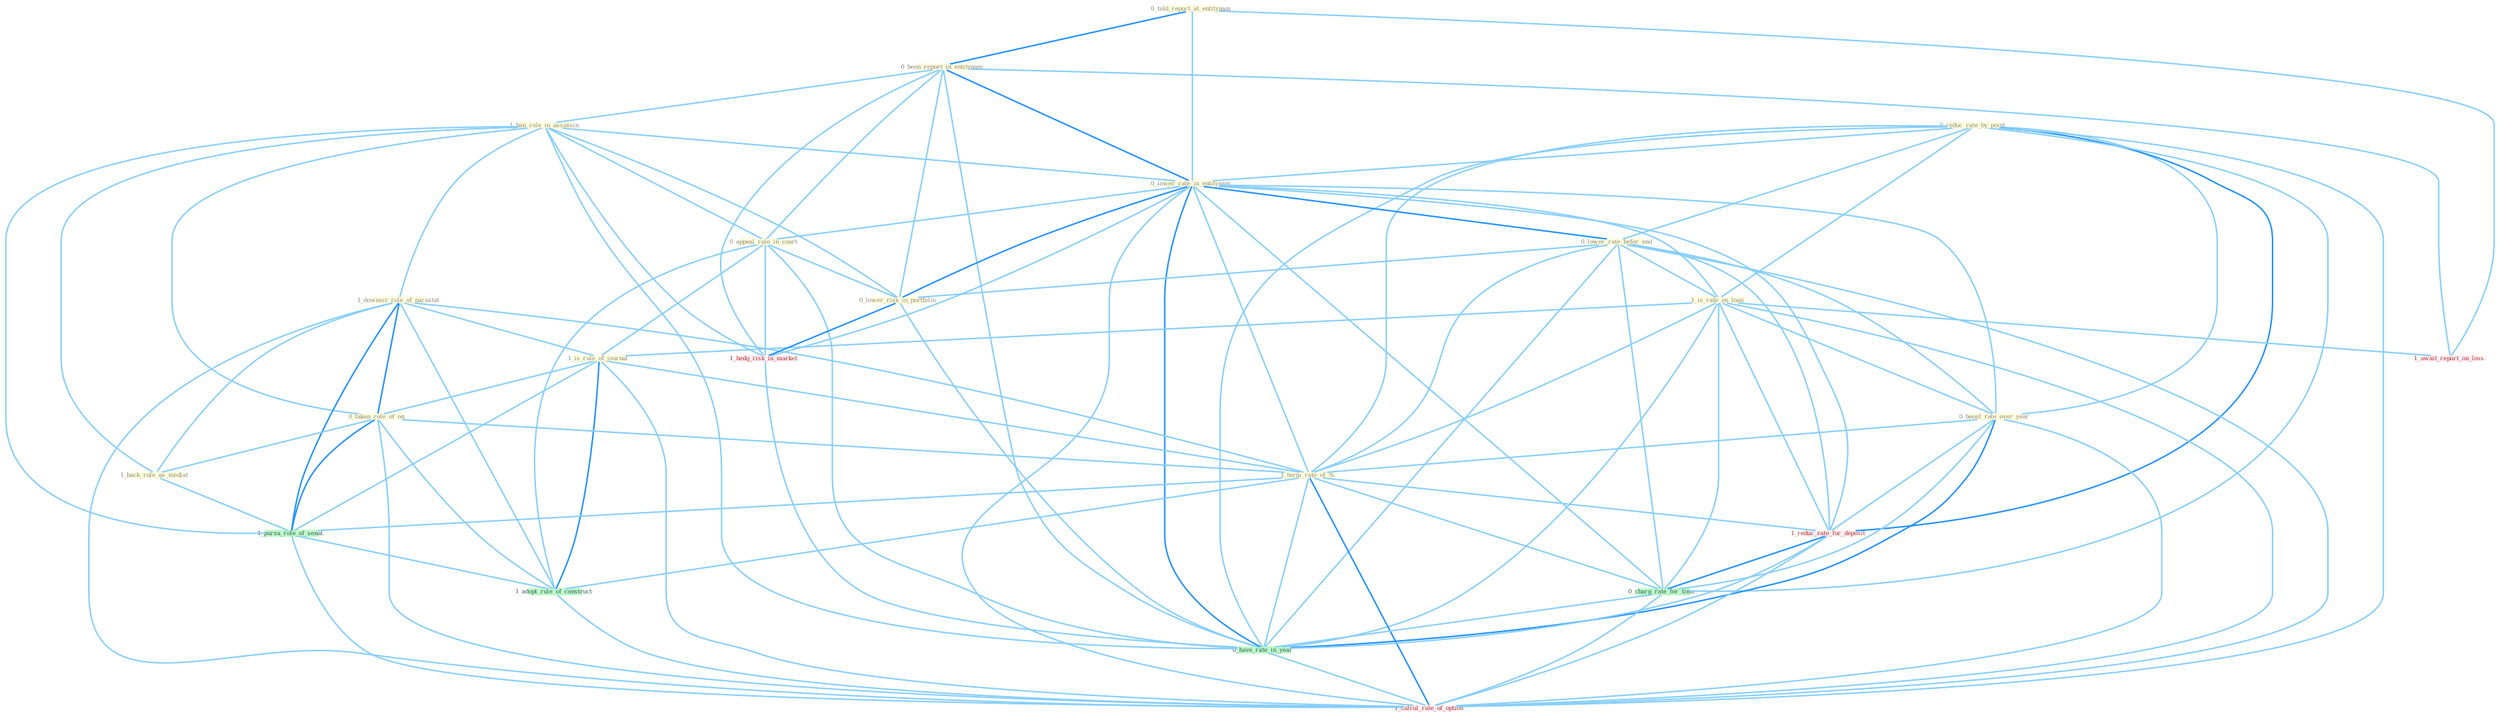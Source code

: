 Graph G{ 
    node
    [shape=polygon,style=filled,width=.5,height=.06,color="#BDFCC9",fixedsize=true,fontsize=4,
    fontcolor="#2f4f4f"];
    {node
    [color="#ffffe0", fontcolor="#8b7d6b"] "0_told_report_at_entitynam " "0_reduc_rate_by_point " "0_been_report_in_entitynam " "1_ban_role_in_assassin " "0_lower_rate_in_entitynam " "1_downsiz_role_of_parastat " "0_lower_rate_befor_end " "0_appeal_rule_in_court " "1_is_rate_on_loan " "1_is_rule_of_journal " "0_lower_risk_in_portfolio " "0_boost_rate_over_year " "0_taken_role_of_on " "1_term_rate_of_% " "1_back_role_as_mediat "}
{node [color="#fff0f5", fontcolor="#b22222"] "1_await_report_on_loss " "1_reduc_rate_for_deposit " "1_hedg_risk_in_market " "1_calcul_rate_of_option "}
edge [color="#B0E2FF"];

	"0_told_report_at_entitynam " -- "0_been_report_in_entitynam " [w="2", color="#1e90ff" , len=0.8];
	"0_told_report_at_entitynam " -- "0_lower_rate_in_entitynam " [w="1", color="#87cefa" ];
	"0_told_report_at_entitynam " -- "1_await_report_on_loss " [w="1", color="#87cefa" ];
	"0_reduc_rate_by_point " -- "0_lower_rate_in_entitynam " [w="1", color="#87cefa" ];
	"0_reduc_rate_by_point " -- "0_lower_rate_befor_end " [w="1", color="#87cefa" ];
	"0_reduc_rate_by_point " -- "1_is_rate_on_loan " [w="1", color="#87cefa" ];
	"0_reduc_rate_by_point " -- "0_boost_rate_over_year " [w="1", color="#87cefa" ];
	"0_reduc_rate_by_point " -- "1_term_rate_of_% " [w="1", color="#87cefa" ];
	"0_reduc_rate_by_point " -- "1_reduc_rate_for_deposit " [w="2", color="#1e90ff" , len=0.8];
	"0_reduc_rate_by_point " -- "0_charg_rate_for_time " [w="1", color="#87cefa" ];
	"0_reduc_rate_by_point " -- "0_have_rate_in_year " [w="1", color="#87cefa" ];
	"0_reduc_rate_by_point " -- "1_calcul_rate_of_option " [w="1", color="#87cefa" ];
	"0_been_report_in_entitynam " -- "1_ban_role_in_assassin " [w="1", color="#87cefa" ];
	"0_been_report_in_entitynam " -- "0_lower_rate_in_entitynam " [w="2", color="#1e90ff" , len=0.8];
	"0_been_report_in_entitynam " -- "0_appeal_rule_in_court " [w="1", color="#87cefa" ];
	"0_been_report_in_entitynam " -- "0_lower_risk_in_portfolio " [w="1", color="#87cefa" ];
	"0_been_report_in_entitynam " -- "1_await_report_on_loss " [w="1", color="#87cefa" ];
	"0_been_report_in_entitynam " -- "1_hedg_risk_in_market " [w="1", color="#87cefa" ];
	"0_been_report_in_entitynam " -- "0_have_rate_in_year " [w="1", color="#87cefa" ];
	"1_ban_role_in_assassin " -- "0_lower_rate_in_entitynam " [w="1", color="#87cefa" ];
	"1_ban_role_in_assassin " -- "1_downsiz_role_of_parastat " [w="1", color="#87cefa" ];
	"1_ban_role_in_assassin " -- "0_appeal_rule_in_court " [w="1", color="#87cefa" ];
	"1_ban_role_in_assassin " -- "0_lower_risk_in_portfolio " [w="1", color="#87cefa" ];
	"1_ban_role_in_assassin " -- "0_taken_role_of_on " [w="1", color="#87cefa" ];
	"1_ban_role_in_assassin " -- "1_back_role_as_mediat " [w="1", color="#87cefa" ];
	"1_ban_role_in_assassin " -- "1_pursu_role_of_senat " [w="1", color="#87cefa" ];
	"1_ban_role_in_assassin " -- "1_hedg_risk_in_market " [w="1", color="#87cefa" ];
	"1_ban_role_in_assassin " -- "0_have_rate_in_year " [w="1", color="#87cefa" ];
	"0_lower_rate_in_entitynam " -- "0_lower_rate_befor_end " [w="2", color="#1e90ff" , len=0.8];
	"0_lower_rate_in_entitynam " -- "0_appeal_rule_in_court " [w="1", color="#87cefa" ];
	"0_lower_rate_in_entitynam " -- "1_is_rate_on_loan " [w="1", color="#87cefa" ];
	"0_lower_rate_in_entitynam " -- "0_lower_risk_in_portfolio " [w="2", color="#1e90ff" , len=0.8];
	"0_lower_rate_in_entitynam " -- "0_boost_rate_over_year " [w="1", color="#87cefa" ];
	"0_lower_rate_in_entitynam " -- "1_term_rate_of_% " [w="1", color="#87cefa" ];
	"0_lower_rate_in_entitynam " -- "1_reduc_rate_for_deposit " [w="1", color="#87cefa" ];
	"0_lower_rate_in_entitynam " -- "0_charg_rate_for_time " [w="1", color="#87cefa" ];
	"0_lower_rate_in_entitynam " -- "1_hedg_risk_in_market " [w="1", color="#87cefa" ];
	"0_lower_rate_in_entitynam " -- "0_have_rate_in_year " [w="2", color="#1e90ff" , len=0.8];
	"0_lower_rate_in_entitynam " -- "1_calcul_rate_of_option " [w="1", color="#87cefa" ];
	"1_downsiz_role_of_parastat " -- "1_is_rule_of_journal " [w="1", color="#87cefa" ];
	"1_downsiz_role_of_parastat " -- "0_taken_role_of_on " [w="2", color="#1e90ff" , len=0.8];
	"1_downsiz_role_of_parastat " -- "1_term_rate_of_% " [w="1", color="#87cefa" ];
	"1_downsiz_role_of_parastat " -- "1_back_role_as_mediat " [w="1", color="#87cefa" ];
	"1_downsiz_role_of_parastat " -- "1_pursu_role_of_senat " [w="2", color="#1e90ff" , len=0.8];
	"1_downsiz_role_of_parastat " -- "1_adopt_rule_of_construct " [w="1", color="#87cefa" ];
	"1_downsiz_role_of_parastat " -- "1_calcul_rate_of_option " [w="1", color="#87cefa" ];
	"0_lower_rate_befor_end " -- "1_is_rate_on_loan " [w="1", color="#87cefa" ];
	"0_lower_rate_befor_end " -- "0_lower_risk_in_portfolio " [w="1", color="#87cefa" ];
	"0_lower_rate_befor_end " -- "0_boost_rate_over_year " [w="1", color="#87cefa" ];
	"0_lower_rate_befor_end " -- "1_term_rate_of_% " [w="1", color="#87cefa" ];
	"0_lower_rate_befor_end " -- "1_reduc_rate_for_deposit " [w="1", color="#87cefa" ];
	"0_lower_rate_befor_end " -- "0_charg_rate_for_time " [w="1", color="#87cefa" ];
	"0_lower_rate_befor_end " -- "0_have_rate_in_year " [w="1", color="#87cefa" ];
	"0_lower_rate_befor_end " -- "1_calcul_rate_of_option " [w="1", color="#87cefa" ];
	"0_appeal_rule_in_court " -- "1_is_rule_of_journal " [w="1", color="#87cefa" ];
	"0_appeal_rule_in_court " -- "0_lower_risk_in_portfolio " [w="1", color="#87cefa" ];
	"0_appeal_rule_in_court " -- "1_adopt_rule_of_construct " [w="1", color="#87cefa" ];
	"0_appeal_rule_in_court " -- "1_hedg_risk_in_market " [w="1", color="#87cefa" ];
	"0_appeal_rule_in_court " -- "0_have_rate_in_year " [w="1", color="#87cefa" ];
	"1_is_rate_on_loan " -- "1_is_rule_of_journal " [w="1", color="#87cefa" ];
	"1_is_rate_on_loan " -- "0_boost_rate_over_year " [w="1", color="#87cefa" ];
	"1_is_rate_on_loan " -- "1_term_rate_of_% " [w="1", color="#87cefa" ];
	"1_is_rate_on_loan " -- "1_await_report_on_loss " [w="1", color="#87cefa" ];
	"1_is_rate_on_loan " -- "1_reduc_rate_for_deposit " [w="1", color="#87cefa" ];
	"1_is_rate_on_loan " -- "0_charg_rate_for_time " [w="1", color="#87cefa" ];
	"1_is_rate_on_loan " -- "0_have_rate_in_year " [w="1", color="#87cefa" ];
	"1_is_rate_on_loan " -- "1_calcul_rate_of_option " [w="1", color="#87cefa" ];
	"1_is_rule_of_journal " -- "0_taken_role_of_on " [w="1", color="#87cefa" ];
	"1_is_rule_of_journal " -- "1_term_rate_of_% " [w="1", color="#87cefa" ];
	"1_is_rule_of_journal " -- "1_pursu_role_of_senat " [w="1", color="#87cefa" ];
	"1_is_rule_of_journal " -- "1_adopt_rule_of_construct " [w="2", color="#1e90ff" , len=0.8];
	"1_is_rule_of_journal " -- "1_calcul_rate_of_option " [w="1", color="#87cefa" ];
	"0_lower_risk_in_portfolio " -- "1_hedg_risk_in_market " [w="2", color="#1e90ff" , len=0.8];
	"0_lower_risk_in_portfolio " -- "0_have_rate_in_year " [w="1", color="#87cefa" ];
	"0_boost_rate_over_year " -- "1_term_rate_of_% " [w="1", color="#87cefa" ];
	"0_boost_rate_over_year " -- "1_reduc_rate_for_deposit " [w="1", color="#87cefa" ];
	"0_boost_rate_over_year " -- "0_charg_rate_for_time " [w="1", color="#87cefa" ];
	"0_boost_rate_over_year " -- "0_have_rate_in_year " [w="2", color="#1e90ff" , len=0.8];
	"0_boost_rate_over_year " -- "1_calcul_rate_of_option " [w="1", color="#87cefa" ];
	"0_taken_role_of_on " -- "1_term_rate_of_% " [w="1", color="#87cefa" ];
	"0_taken_role_of_on " -- "1_back_role_as_mediat " [w="1", color="#87cefa" ];
	"0_taken_role_of_on " -- "1_pursu_role_of_senat " [w="2", color="#1e90ff" , len=0.8];
	"0_taken_role_of_on " -- "1_adopt_rule_of_construct " [w="1", color="#87cefa" ];
	"0_taken_role_of_on " -- "1_calcul_rate_of_option " [w="1", color="#87cefa" ];
	"1_term_rate_of_% " -- "1_pursu_role_of_senat " [w="1", color="#87cefa" ];
	"1_term_rate_of_% " -- "1_reduc_rate_for_deposit " [w="1", color="#87cefa" ];
	"1_term_rate_of_% " -- "0_charg_rate_for_time " [w="1", color="#87cefa" ];
	"1_term_rate_of_% " -- "1_adopt_rule_of_construct " [w="1", color="#87cefa" ];
	"1_term_rate_of_% " -- "0_have_rate_in_year " [w="1", color="#87cefa" ];
	"1_term_rate_of_% " -- "1_calcul_rate_of_option " [w="2", color="#1e90ff" , len=0.8];
	"1_back_role_as_mediat " -- "1_pursu_role_of_senat " [w="1", color="#87cefa" ];
	"1_pursu_role_of_senat " -- "1_adopt_rule_of_construct " [w="1", color="#87cefa" ];
	"1_pursu_role_of_senat " -- "1_calcul_rate_of_option " [w="1", color="#87cefa" ];
	"1_reduc_rate_for_deposit " -- "0_charg_rate_for_time " [w="2", color="#1e90ff" , len=0.8];
	"1_reduc_rate_for_deposit " -- "0_have_rate_in_year " [w="1", color="#87cefa" ];
	"1_reduc_rate_for_deposit " -- "1_calcul_rate_of_option " [w="1", color="#87cefa" ];
	"0_charg_rate_for_time " -- "0_have_rate_in_year " [w="1", color="#87cefa" ];
	"0_charg_rate_for_time " -- "1_calcul_rate_of_option " [w="1", color="#87cefa" ];
	"1_adopt_rule_of_construct " -- "1_calcul_rate_of_option " [w="1", color="#87cefa" ];
	"1_hedg_risk_in_market " -- "0_have_rate_in_year " [w="1", color="#87cefa" ];
	"0_have_rate_in_year " -- "1_calcul_rate_of_option " [w="1", color="#87cefa" ];
}